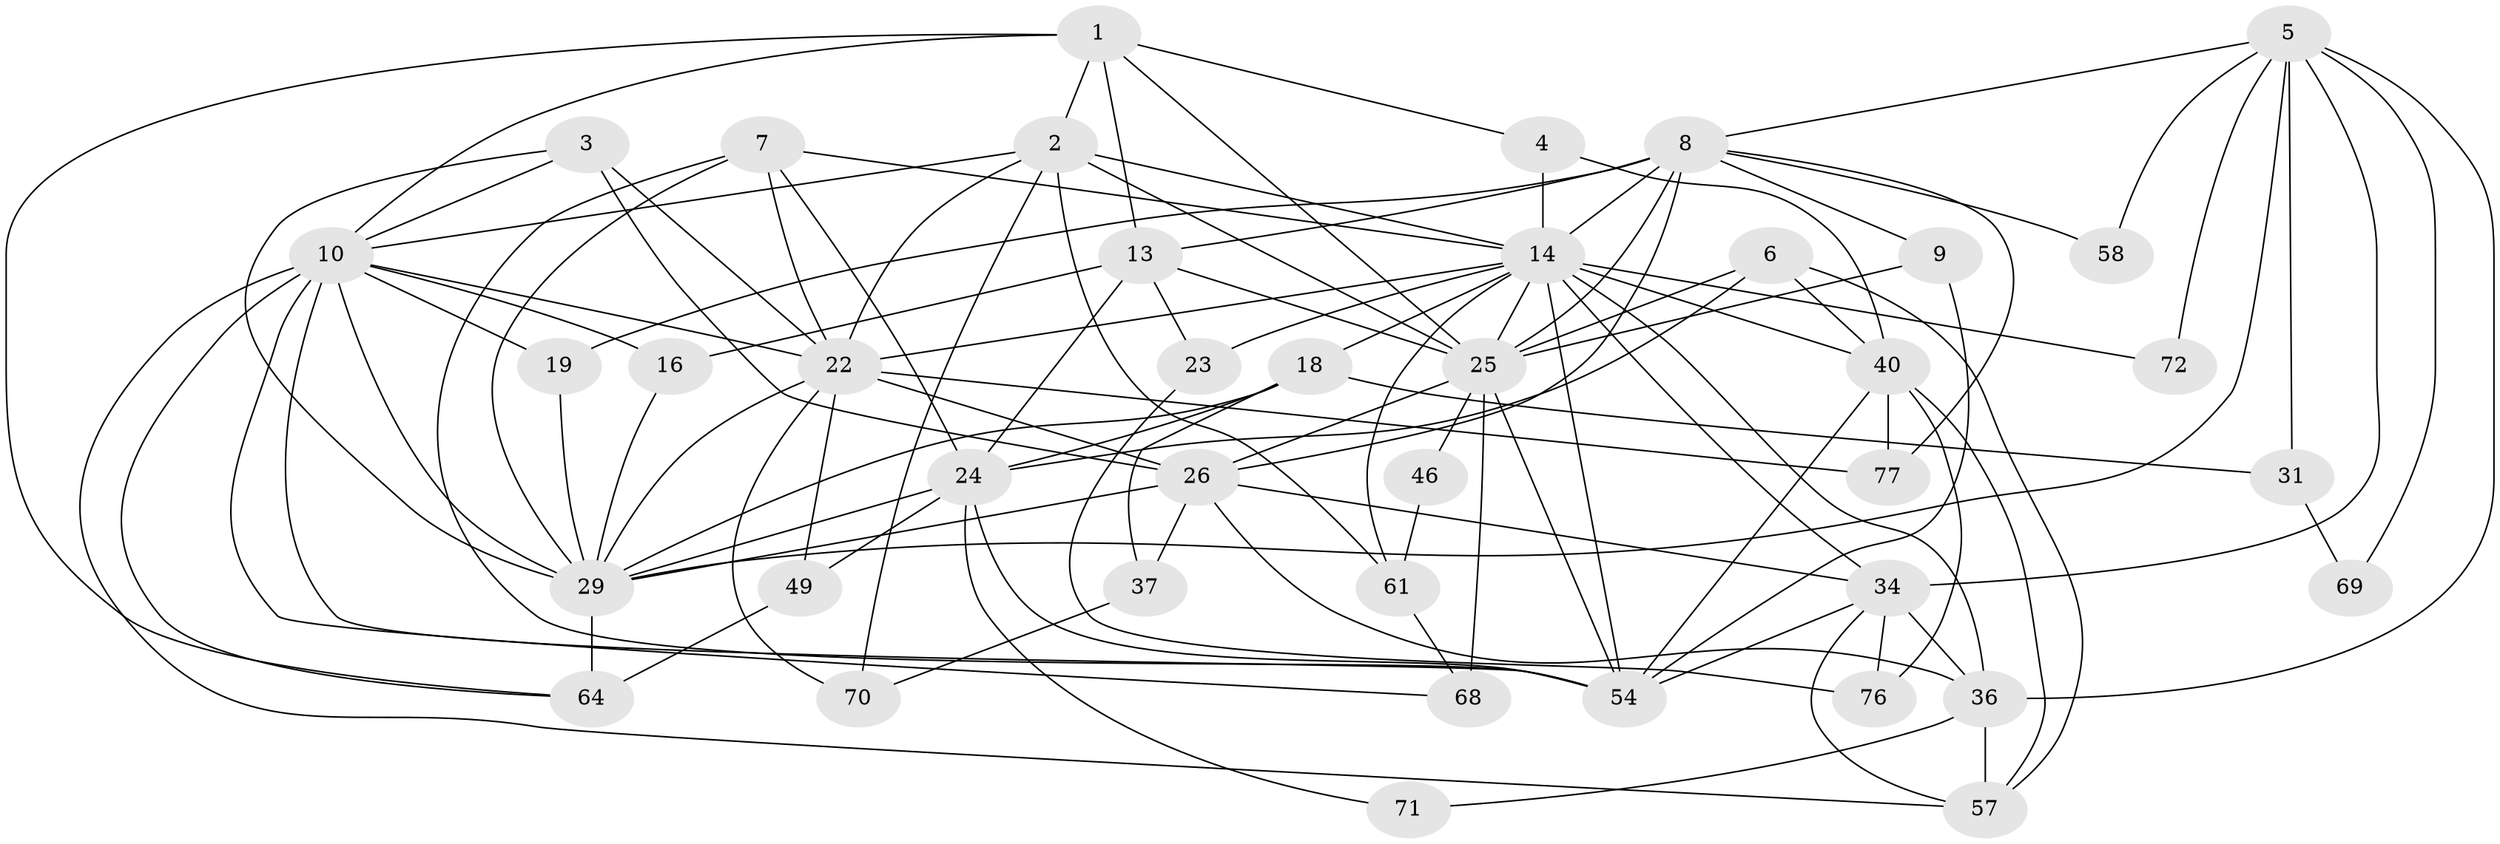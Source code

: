 // original degree distribution, {2: 0.09876543209876543, 3: 0.345679012345679, 6: 0.06172839506172839, 4: 0.2345679012345679, 5: 0.18518518518518517, 7: 0.06172839506172839, 8: 0.012345679012345678}
// Generated by graph-tools (version 1.1) at 2025/15/03/09/25 04:15:08]
// undirected, 40 vertices, 107 edges
graph export_dot {
graph [start="1"]
  node [color=gray90,style=filled];
  1 [super="+11"];
  2 [super="+80+63"];
  3 [super="+66"];
  4;
  5 [super="+21+12"];
  6;
  7 [super="+59"];
  8 [super="+51+44"];
  9 [super="+15"];
  10 [super="+79+32"];
  13 [super="+56"];
  14 [super="+28+60+17"];
  16;
  18 [super="+30"];
  19;
  22 [super="+45"];
  23;
  24 [super="+65"];
  25 [super="+35"];
  26 [super="+50+27"];
  29 [super="+38+55+33"];
  31;
  34 [super="+42+52"];
  36 [super="+48"];
  37;
  40 [super="+78"];
  46;
  49;
  54 [super="+74"];
  57;
  58;
  61;
  64;
  68;
  69;
  70;
  71;
  72;
  76;
  77;
  1 -- 64;
  1 -- 2 [weight=2];
  1 -- 4;
  1 -- 25;
  1 -- 10;
  1 -- 13 [weight=2];
  2 -- 10;
  2 -- 61;
  2 -- 70;
  2 -- 22;
  2 -- 25;
  2 -- 14;
  3 -- 26;
  3 -- 10;
  3 -- 29;
  3 -- 22;
  4 -- 40;
  4 -- 14;
  5 -- 72;
  5 -- 34;
  5 -- 69;
  5 -- 31;
  5 -- 8;
  5 -- 58;
  5 -- 36;
  5 -- 29;
  6 -- 57;
  6 -- 40;
  6 -- 25;
  6 -- 24;
  7 -- 14;
  7 -- 22;
  7 -- 24;
  7 -- 54;
  7 -- 29;
  8 -- 58;
  8 -- 25;
  8 -- 26 [weight=3];
  8 -- 14;
  8 -- 19;
  8 -- 77;
  8 -- 9;
  8 -- 13;
  9 -- 54 [weight=2];
  9 -- 25;
  10 -- 68;
  10 -- 19;
  10 -- 22;
  10 -- 16;
  10 -- 64;
  10 -- 54;
  10 -- 57;
  10 -- 29 [weight=2];
  13 -- 23;
  13 -- 16;
  13 -- 24;
  13 -- 25;
  14 -- 72 [weight=2];
  14 -- 23;
  14 -- 40 [weight=2];
  14 -- 22;
  14 -- 18;
  14 -- 61;
  14 -- 34;
  14 -- 25;
  14 -- 54;
  14 -- 36;
  16 -- 29;
  18 -- 37;
  18 -- 31;
  18 -- 24;
  18 -- 29;
  19 -- 29;
  22 -- 49;
  22 -- 70;
  22 -- 77;
  22 -- 26;
  22 -- 29 [weight=2];
  23 -- 76;
  24 -- 49;
  24 -- 71;
  24 -- 54;
  24 -- 29;
  25 -- 68 [weight=2];
  25 -- 54 [weight=2];
  25 -- 46;
  25 -- 26;
  26 -- 36;
  26 -- 29;
  26 -- 34;
  26 -- 37;
  29 -- 64 [weight=2];
  31 -- 69;
  34 -- 76;
  34 -- 36;
  34 -- 57;
  34 -- 54;
  36 -- 71;
  36 -- 57;
  37 -- 70;
  40 -- 57;
  40 -- 76;
  40 -- 77;
  40 -- 54;
  46 -- 61;
  49 -- 64;
  61 -- 68;
}
